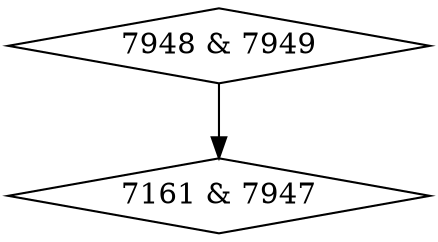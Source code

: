 digraph {
0 [label = "7161 & 7947", shape = diamond];
1 [label = "7948 & 7949", shape = diamond];
1->0;
}
